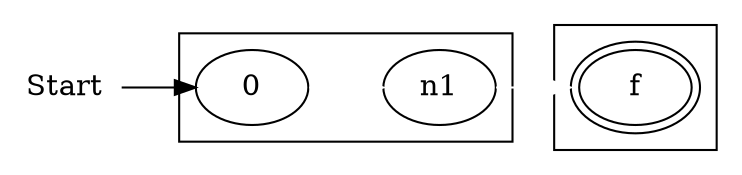 digraph G {
    rankdir=LR;    
    Start->0;
    Start [shape = plaintext];
    subgraph cluster0 {
        0 -> n1 [ color = white ];
    };
    subgraph cluster1 {
        n1 -> f [ color = white ];
        f [ peripheries = 2 ];
    };
}
